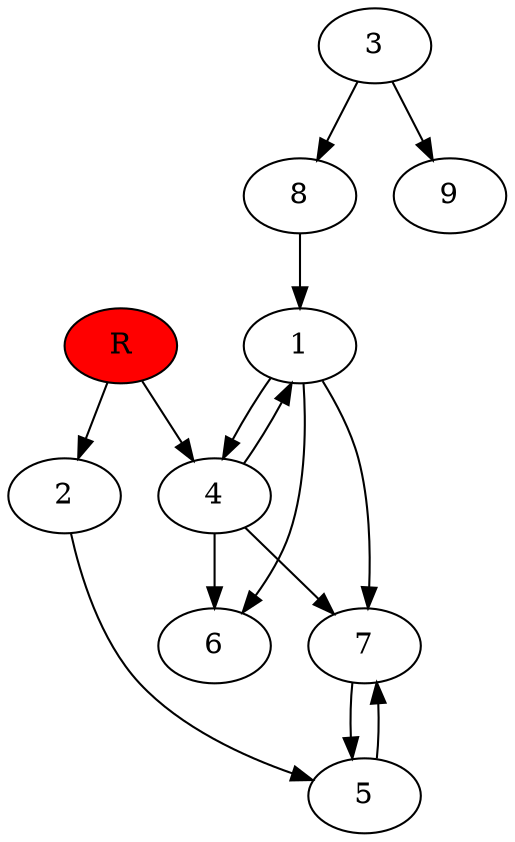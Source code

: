 digraph prb28766 {
	1
	2
	3
	4
	5
	6
	7
	8
	R [fillcolor="#ff0000" style=filled]
	1 -> 4
	1 -> 6
	1 -> 7
	2 -> 5
	3 -> 8
	3 -> 9
	4 -> 1
	4 -> 6
	4 -> 7
	5 -> 7
	7 -> 5
	8 -> 1
	R -> 2
	R -> 4
}
